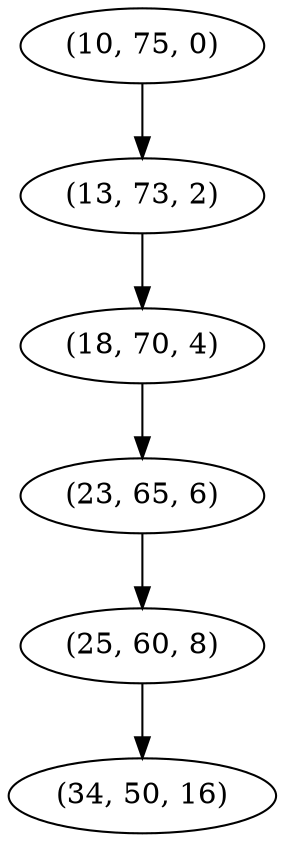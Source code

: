 digraph tree {
    "(10, 75, 0)";
    "(13, 73, 2)";
    "(18, 70, 4)";
    "(23, 65, 6)";
    "(25, 60, 8)";
    "(34, 50, 16)";
    "(10, 75, 0)" -> "(13, 73, 2)";
    "(13, 73, 2)" -> "(18, 70, 4)";
    "(18, 70, 4)" -> "(23, 65, 6)";
    "(23, 65, 6)" -> "(25, 60, 8)";
    "(25, 60, 8)" -> "(34, 50, 16)";
}
